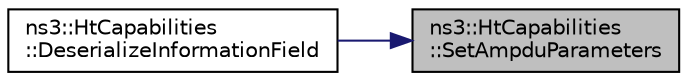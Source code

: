 digraph "ns3::HtCapabilities::SetAmpduParameters"
{
 // LATEX_PDF_SIZE
  edge [fontname="Helvetica",fontsize="10",labelfontname="Helvetica",labelfontsize="10"];
  node [fontname="Helvetica",fontsize="10",shape=record];
  rankdir="RL";
  Node1 [label="ns3::HtCapabilities\l::SetAmpduParameters",height=0.2,width=0.4,color="black", fillcolor="grey75", style="filled", fontcolor="black",tooltip="Set the A-MPDU Parameters field in the HT Capabilities information element."];
  Node1 -> Node2 [dir="back",color="midnightblue",fontsize="10",style="solid",fontname="Helvetica"];
  Node2 [label="ns3::HtCapabilities\l::DeserializeInformationField",height=0.2,width=0.4,color="black", fillcolor="white", style="filled",URL="$classns3_1_1_ht_capabilities.html#ab446238e98254b5778cc209161e6f137",tooltip="Deserialize information (i.e., the body of the IE, not including the Element ID and length octets)"];
}
